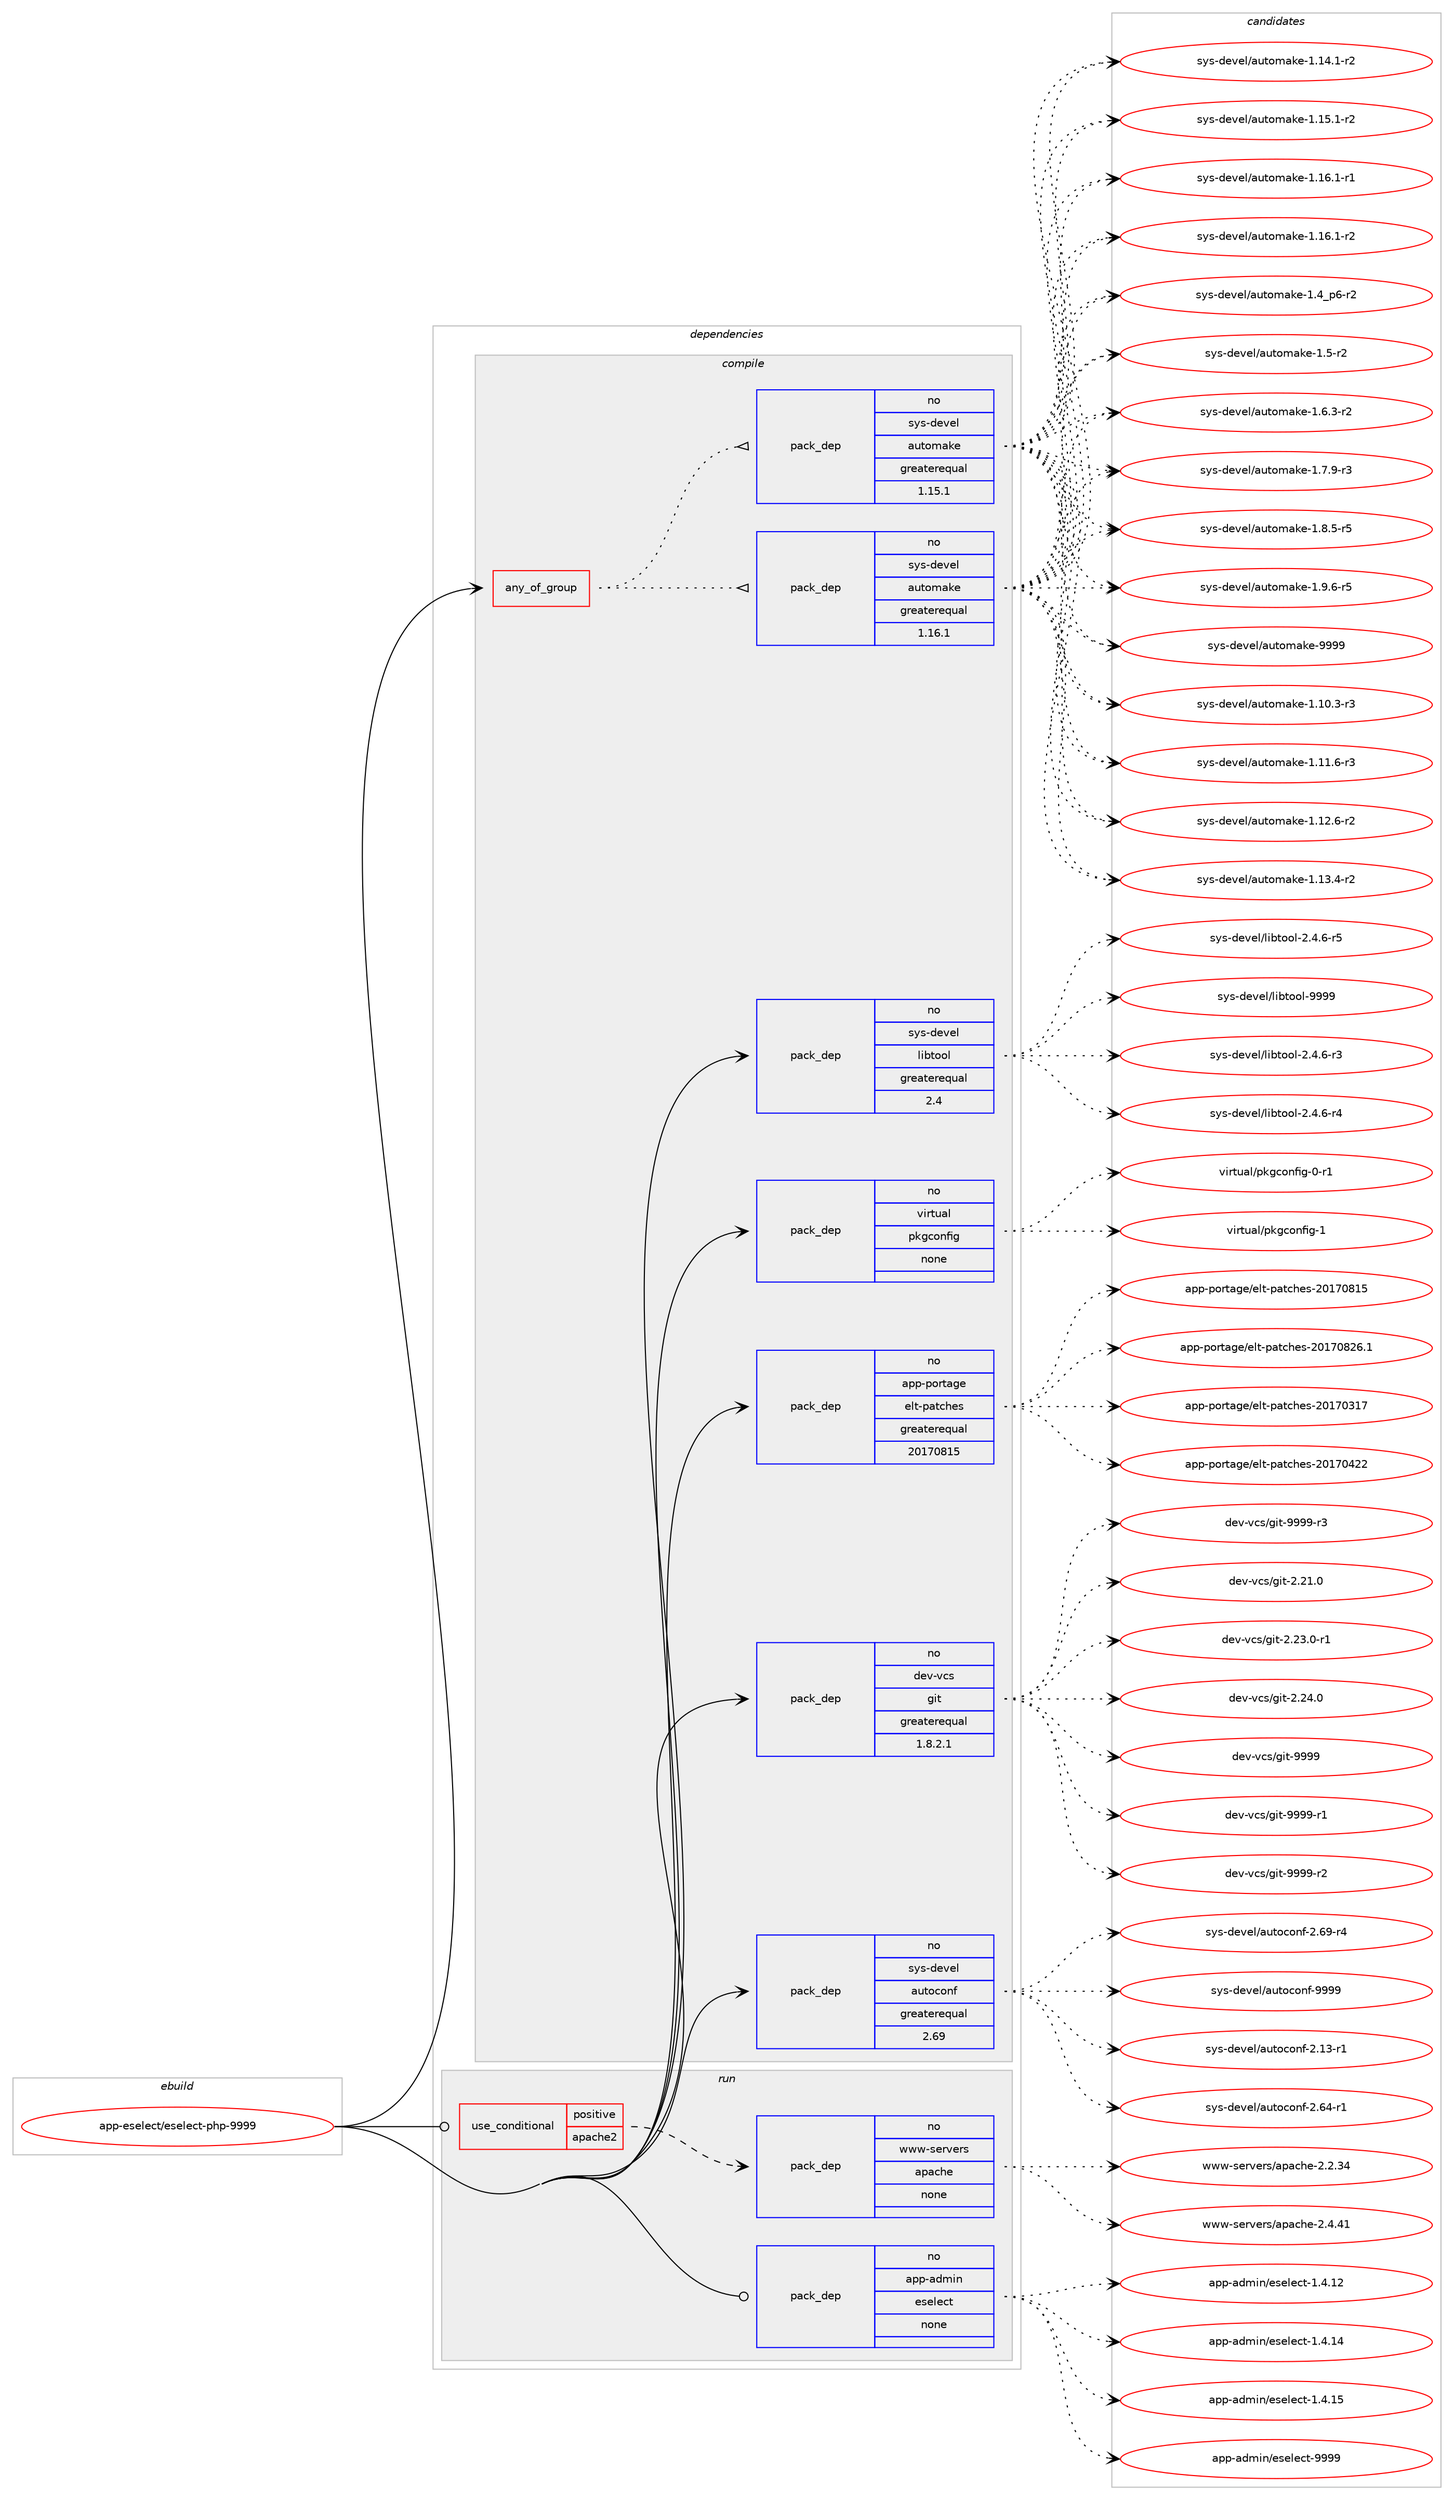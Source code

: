 digraph prolog {

# *************
# Graph options
# *************

newrank=true;
concentrate=true;
compound=true;
graph [rankdir=LR,fontname=Helvetica,fontsize=10,ranksep=1.5];#, ranksep=2.5, nodesep=0.2];
edge  [arrowhead=vee];
node  [fontname=Helvetica,fontsize=10];

# **********
# The ebuild
# **********

subgraph cluster_leftcol {
color=gray;
rank=same;
label=<<i>ebuild</i>>;
id [label="app-eselect/eselect-php-9999", color=red, width=4, href="../app-eselect/eselect-php-9999.svg"];
}

# ****************
# The dependencies
# ****************

subgraph cluster_midcol {
color=gray;
label=<<i>dependencies</i>>;
subgraph cluster_compile {
fillcolor="#eeeeee";
style=filled;
label=<<i>compile</i>>;
subgraph any8569 {
dependency493386 [label=<<TABLE BORDER="0" CELLBORDER="1" CELLSPACING="0" CELLPADDING="4"><TR><TD CELLPADDING="10">any_of_group</TD></TR></TABLE>>, shape=none, color=red];subgraph pack366516 {
dependency493387 [label=<<TABLE BORDER="0" CELLBORDER="1" CELLSPACING="0" CELLPADDING="4" WIDTH="220"><TR><TD ROWSPAN="6" CELLPADDING="30">pack_dep</TD></TR><TR><TD WIDTH="110">no</TD></TR><TR><TD>sys-devel</TD></TR><TR><TD>automake</TD></TR><TR><TD>greaterequal</TD></TR><TR><TD>1.16.1</TD></TR></TABLE>>, shape=none, color=blue];
}
dependency493386:e -> dependency493387:w [weight=20,style="dotted",arrowhead="oinv"];
subgraph pack366517 {
dependency493388 [label=<<TABLE BORDER="0" CELLBORDER="1" CELLSPACING="0" CELLPADDING="4" WIDTH="220"><TR><TD ROWSPAN="6" CELLPADDING="30">pack_dep</TD></TR><TR><TD WIDTH="110">no</TD></TR><TR><TD>sys-devel</TD></TR><TR><TD>automake</TD></TR><TR><TD>greaterequal</TD></TR><TR><TD>1.15.1</TD></TR></TABLE>>, shape=none, color=blue];
}
dependency493386:e -> dependency493388:w [weight=20,style="dotted",arrowhead="oinv"];
}
id:e -> dependency493386:w [weight=20,style="solid",arrowhead="vee"];
subgraph pack366518 {
dependency493389 [label=<<TABLE BORDER="0" CELLBORDER="1" CELLSPACING="0" CELLPADDING="4" WIDTH="220"><TR><TD ROWSPAN="6" CELLPADDING="30">pack_dep</TD></TR><TR><TD WIDTH="110">no</TD></TR><TR><TD>app-portage</TD></TR><TR><TD>elt-patches</TD></TR><TR><TD>greaterequal</TD></TR><TR><TD>20170815</TD></TR></TABLE>>, shape=none, color=blue];
}
id:e -> dependency493389:w [weight=20,style="solid",arrowhead="vee"];
subgraph pack366519 {
dependency493390 [label=<<TABLE BORDER="0" CELLBORDER="1" CELLSPACING="0" CELLPADDING="4" WIDTH="220"><TR><TD ROWSPAN="6" CELLPADDING="30">pack_dep</TD></TR><TR><TD WIDTH="110">no</TD></TR><TR><TD>dev-vcs</TD></TR><TR><TD>git</TD></TR><TR><TD>greaterequal</TD></TR><TR><TD>1.8.2.1</TD></TR></TABLE>>, shape=none, color=blue];
}
id:e -> dependency493390:w [weight=20,style="solid",arrowhead="vee"];
subgraph pack366520 {
dependency493391 [label=<<TABLE BORDER="0" CELLBORDER="1" CELLSPACING="0" CELLPADDING="4" WIDTH="220"><TR><TD ROWSPAN="6" CELLPADDING="30">pack_dep</TD></TR><TR><TD WIDTH="110">no</TD></TR><TR><TD>sys-devel</TD></TR><TR><TD>autoconf</TD></TR><TR><TD>greaterequal</TD></TR><TR><TD>2.69</TD></TR></TABLE>>, shape=none, color=blue];
}
id:e -> dependency493391:w [weight=20,style="solid",arrowhead="vee"];
subgraph pack366521 {
dependency493392 [label=<<TABLE BORDER="0" CELLBORDER="1" CELLSPACING="0" CELLPADDING="4" WIDTH="220"><TR><TD ROWSPAN="6" CELLPADDING="30">pack_dep</TD></TR><TR><TD WIDTH="110">no</TD></TR><TR><TD>sys-devel</TD></TR><TR><TD>libtool</TD></TR><TR><TD>greaterequal</TD></TR><TR><TD>2.4</TD></TR></TABLE>>, shape=none, color=blue];
}
id:e -> dependency493392:w [weight=20,style="solid",arrowhead="vee"];
subgraph pack366522 {
dependency493393 [label=<<TABLE BORDER="0" CELLBORDER="1" CELLSPACING="0" CELLPADDING="4" WIDTH="220"><TR><TD ROWSPAN="6" CELLPADDING="30">pack_dep</TD></TR><TR><TD WIDTH="110">no</TD></TR><TR><TD>virtual</TD></TR><TR><TD>pkgconfig</TD></TR><TR><TD>none</TD></TR><TR><TD></TD></TR></TABLE>>, shape=none, color=blue];
}
id:e -> dependency493393:w [weight=20,style="solid",arrowhead="vee"];
}
subgraph cluster_compileandrun {
fillcolor="#eeeeee";
style=filled;
label=<<i>compile and run</i>>;
}
subgraph cluster_run {
fillcolor="#eeeeee";
style=filled;
label=<<i>run</i>>;
subgraph cond117989 {
dependency493394 [label=<<TABLE BORDER="0" CELLBORDER="1" CELLSPACING="0" CELLPADDING="4"><TR><TD ROWSPAN="3" CELLPADDING="10">use_conditional</TD></TR><TR><TD>positive</TD></TR><TR><TD>apache2</TD></TR></TABLE>>, shape=none, color=red];
subgraph pack366523 {
dependency493395 [label=<<TABLE BORDER="0" CELLBORDER="1" CELLSPACING="0" CELLPADDING="4" WIDTH="220"><TR><TD ROWSPAN="6" CELLPADDING="30">pack_dep</TD></TR><TR><TD WIDTH="110">no</TD></TR><TR><TD>www-servers</TD></TR><TR><TD>apache</TD></TR><TR><TD>none</TD></TR><TR><TD></TD></TR></TABLE>>, shape=none, color=blue];
}
dependency493394:e -> dependency493395:w [weight=20,style="dashed",arrowhead="vee"];
}
id:e -> dependency493394:w [weight=20,style="solid",arrowhead="odot"];
subgraph pack366524 {
dependency493396 [label=<<TABLE BORDER="0" CELLBORDER="1" CELLSPACING="0" CELLPADDING="4" WIDTH="220"><TR><TD ROWSPAN="6" CELLPADDING="30">pack_dep</TD></TR><TR><TD WIDTH="110">no</TD></TR><TR><TD>app-admin</TD></TR><TR><TD>eselect</TD></TR><TR><TD>none</TD></TR><TR><TD></TD></TR></TABLE>>, shape=none, color=blue];
}
id:e -> dependency493396:w [weight=20,style="solid",arrowhead="odot"];
}
}

# **************
# The candidates
# **************

subgraph cluster_choices {
rank=same;
color=gray;
label=<<i>candidates</i>>;

subgraph choice366516 {
color=black;
nodesep=1;
choice11512111545100101118101108479711711611110997107101454946494846514511451 [label="sys-devel/automake-1.10.3-r3", color=red, width=4,href="../sys-devel/automake-1.10.3-r3.svg"];
choice11512111545100101118101108479711711611110997107101454946494946544511451 [label="sys-devel/automake-1.11.6-r3", color=red, width=4,href="../sys-devel/automake-1.11.6-r3.svg"];
choice11512111545100101118101108479711711611110997107101454946495046544511450 [label="sys-devel/automake-1.12.6-r2", color=red, width=4,href="../sys-devel/automake-1.12.6-r2.svg"];
choice11512111545100101118101108479711711611110997107101454946495146524511450 [label="sys-devel/automake-1.13.4-r2", color=red, width=4,href="../sys-devel/automake-1.13.4-r2.svg"];
choice11512111545100101118101108479711711611110997107101454946495246494511450 [label="sys-devel/automake-1.14.1-r2", color=red, width=4,href="../sys-devel/automake-1.14.1-r2.svg"];
choice11512111545100101118101108479711711611110997107101454946495346494511450 [label="sys-devel/automake-1.15.1-r2", color=red, width=4,href="../sys-devel/automake-1.15.1-r2.svg"];
choice11512111545100101118101108479711711611110997107101454946495446494511449 [label="sys-devel/automake-1.16.1-r1", color=red, width=4,href="../sys-devel/automake-1.16.1-r1.svg"];
choice11512111545100101118101108479711711611110997107101454946495446494511450 [label="sys-devel/automake-1.16.1-r2", color=red, width=4,href="../sys-devel/automake-1.16.1-r2.svg"];
choice115121115451001011181011084797117116111109971071014549465295112544511450 [label="sys-devel/automake-1.4_p6-r2", color=red, width=4,href="../sys-devel/automake-1.4_p6-r2.svg"];
choice11512111545100101118101108479711711611110997107101454946534511450 [label="sys-devel/automake-1.5-r2", color=red, width=4,href="../sys-devel/automake-1.5-r2.svg"];
choice115121115451001011181011084797117116111109971071014549465446514511450 [label="sys-devel/automake-1.6.3-r2", color=red, width=4,href="../sys-devel/automake-1.6.3-r2.svg"];
choice115121115451001011181011084797117116111109971071014549465546574511451 [label="sys-devel/automake-1.7.9-r3", color=red, width=4,href="../sys-devel/automake-1.7.9-r3.svg"];
choice115121115451001011181011084797117116111109971071014549465646534511453 [label="sys-devel/automake-1.8.5-r5", color=red, width=4,href="../sys-devel/automake-1.8.5-r5.svg"];
choice115121115451001011181011084797117116111109971071014549465746544511453 [label="sys-devel/automake-1.9.6-r5", color=red, width=4,href="../sys-devel/automake-1.9.6-r5.svg"];
choice115121115451001011181011084797117116111109971071014557575757 [label="sys-devel/automake-9999", color=red, width=4,href="../sys-devel/automake-9999.svg"];
dependency493387:e -> choice11512111545100101118101108479711711611110997107101454946494846514511451:w [style=dotted,weight="100"];
dependency493387:e -> choice11512111545100101118101108479711711611110997107101454946494946544511451:w [style=dotted,weight="100"];
dependency493387:e -> choice11512111545100101118101108479711711611110997107101454946495046544511450:w [style=dotted,weight="100"];
dependency493387:e -> choice11512111545100101118101108479711711611110997107101454946495146524511450:w [style=dotted,weight="100"];
dependency493387:e -> choice11512111545100101118101108479711711611110997107101454946495246494511450:w [style=dotted,weight="100"];
dependency493387:e -> choice11512111545100101118101108479711711611110997107101454946495346494511450:w [style=dotted,weight="100"];
dependency493387:e -> choice11512111545100101118101108479711711611110997107101454946495446494511449:w [style=dotted,weight="100"];
dependency493387:e -> choice11512111545100101118101108479711711611110997107101454946495446494511450:w [style=dotted,weight="100"];
dependency493387:e -> choice115121115451001011181011084797117116111109971071014549465295112544511450:w [style=dotted,weight="100"];
dependency493387:e -> choice11512111545100101118101108479711711611110997107101454946534511450:w [style=dotted,weight="100"];
dependency493387:e -> choice115121115451001011181011084797117116111109971071014549465446514511450:w [style=dotted,weight="100"];
dependency493387:e -> choice115121115451001011181011084797117116111109971071014549465546574511451:w [style=dotted,weight="100"];
dependency493387:e -> choice115121115451001011181011084797117116111109971071014549465646534511453:w [style=dotted,weight="100"];
dependency493387:e -> choice115121115451001011181011084797117116111109971071014549465746544511453:w [style=dotted,weight="100"];
dependency493387:e -> choice115121115451001011181011084797117116111109971071014557575757:w [style=dotted,weight="100"];
}
subgraph choice366517 {
color=black;
nodesep=1;
choice11512111545100101118101108479711711611110997107101454946494846514511451 [label="sys-devel/automake-1.10.3-r3", color=red, width=4,href="../sys-devel/automake-1.10.3-r3.svg"];
choice11512111545100101118101108479711711611110997107101454946494946544511451 [label="sys-devel/automake-1.11.6-r3", color=red, width=4,href="../sys-devel/automake-1.11.6-r3.svg"];
choice11512111545100101118101108479711711611110997107101454946495046544511450 [label="sys-devel/automake-1.12.6-r2", color=red, width=4,href="../sys-devel/automake-1.12.6-r2.svg"];
choice11512111545100101118101108479711711611110997107101454946495146524511450 [label="sys-devel/automake-1.13.4-r2", color=red, width=4,href="../sys-devel/automake-1.13.4-r2.svg"];
choice11512111545100101118101108479711711611110997107101454946495246494511450 [label="sys-devel/automake-1.14.1-r2", color=red, width=4,href="../sys-devel/automake-1.14.1-r2.svg"];
choice11512111545100101118101108479711711611110997107101454946495346494511450 [label="sys-devel/automake-1.15.1-r2", color=red, width=4,href="../sys-devel/automake-1.15.1-r2.svg"];
choice11512111545100101118101108479711711611110997107101454946495446494511449 [label="sys-devel/automake-1.16.1-r1", color=red, width=4,href="../sys-devel/automake-1.16.1-r1.svg"];
choice11512111545100101118101108479711711611110997107101454946495446494511450 [label="sys-devel/automake-1.16.1-r2", color=red, width=4,href="../sys-devel/automake-1.16.1-r2.svg"];
choice115121115451001011181011084797117116111109971071014549465295112544511450 [label="sys-devel/automake-1.4_p6-r2", color=red, width=4,href="../sys-devel/automake-1.4_p6-r2.svg"];
choice11512111545100101118101108479711711611110997107101454946534511450 [label="sys-devel/automake-1.5-r2", color=red, width=4,href="../sys-devel/automake-1.5-r2.svg"];
choice115121115451001011181011084797117116111109971071014549465446514511450 [label="sys-devel/automake-1.6.3-r2", color=red, width=4,href="../sys-devel/automake-1.6.3-r2.svg"];
choice115121115451001011181011084797117116111109971071014549465546574511451 [label="sys-devel/automake-1.7.9-r3", color=red, width=4,href="../sys-devel/automake-1.7.9-r3.svg"];
choice115121115451001011181011084797117116111109971071014549465646534511453 [label="sys-devel/automake-1.8.5-r5", color=red, width=4,href="../sys-devel/automake-1.8.5-r5.svg"];
choice115121115451001011181011084797117116111109971071014549465746544511453 [label="sys-devel/automake-1.9.6-r5", color=red, width=4,href="../sys-devel/automake-1.9.6-r5.svg"];
choice115121115451001011181011084797117116111109971071014557575757 [label="sys-devel/automake-9999", color=red, width=4,href="../sys-devel/automake-9999.svg"];
dependency493388:e -> choice11512111545100101118101108479711711611110997107101454946494846514511451:w [style=dotted,weight="100"];
dependency493388:e -> choice11512111545100101118101108479711711611110997107101454946494946544511451:w [style=dotted,weight="100"];
dependency493388:e -> choice11512111545100101118101108479711711611110997107101454946495046544511450:w [style=dotted,weight="100"];
dependency493388:e -> choice11512111545100101118101108479711711611110997107101454946495146524511450:w [style=dotted,weight="100"];
dependency493388:e -> choice11512111545100101118101108479711711611110997107101454946495246494511450:w [style=dotted,weight="100"];
dependency493388:e -> choice11512111545100101118101108479711711611110997107101454946495346494511450:w [style=dotted,weight="100"];
dependency493388:e -> choice11512111545100101118101108479711711611110997107101454946495446494511449:w [style=dotted,weight="100"];
dependency493388:e -> choice11512111545100101118101108479711711611110997107101454946495446494511450:w [style=dotted,weight="100"];
dependency493388:e -> choice115121115451001011181011084797117116111109971071014549465295112544511450:w [style=dotted,weight="100"];
dependency493388:e -> choice11512111545100101118101108479711711611110997107101454946534511450:w [style=dotted,weight="100"];
dependency493388:e -> choice115121115451001011181011084797117116111109971071014549465446514511450:w [style=dotted,weight="100"];
dependency493388:e -> choice115121115451001011181011084797117116111109971071014549465546574511451:w [style=dotted,weight="100"];
dependency493388:e -> choice115121115451001011181011084797117116111109971071014549465646534511453:w [style=dotted,weight="100"];
dependency493388:e -> choice115121115451001011181011084797117116111109971071014549465746544511453:w [style=dotted,weight="100"];
dependency493388:e -> choice115121115451001011181011084797117116111109971071014557575757:w [style=dotted,weight="100"];
}
subgraph choice366518 {
color=black;
nodesep=1;
choice97112112451121111141169710310147101108116451129711699104101115455048495548514955 [label="app-portage/elt-patches-20170317", color=red, width=4,href="../app-portage/elt-patches-20170317.svg"];
choice97112112451121111141169710310147101108116451129711699104101115455048495548525050 [label="app-portage/elt-patches-20170422", color=red, width=4,href="../app-portage/elt-patches-20170422.svg"];
choice97112112451121111141169710310147101108116451129711699104101115455048495548564953 [label="app-portage/elt-patches-20170815", color=red, width=4,href="../app-portage/elt-patches-20170815.svg"];
choice971121124511211111411697103101471011081164511297116991041011154550484955485650544649 [label="app-portage/elt-patches-20170826.1", color=red, width=4,href="../app-portage/elt-patches-20170826.1.svg"];
dependency493389:e -> choice97112112451121111141169710310147101108116451129711699104101115455048495548514955:w [style=dotted,weight="100"];
dependency493389:e -> choice97112112451121111141169710310147101108116451129711699104101115455048495548525050:w [style=dotted,weight="100"];
dependency493389:e -> choice97112112451121111141169710310147101108116451129711699104101115455048495548564953:w [style=dotted,weight="100"];
dependency493389:e -> choice971121124511211111411697103101471011081164511297116991041011154550484955485650544649:w [style=dotted,weight="100"];
}
subgraph choice366519 {
color=black;
nodesep=1;
choice10010111845118991154710310511645504650494648 [label="dev-vcs/git-2.21.0", color=red, width=4,href="../dev-vcs/git-2.21.0.svg"];
choice100101118451189911547103105116455046505146484511449 [label="dev-vcs/git-2.23.0-r1", color=red, width=4,href="../dev-vcs/git-2.23.0-r1.svg"];
choice10010111845118991154710310511645504650524648 [label="dev-vcs/git-2.24.0", color=red, width=4,href="../dev-vcs/git-2.24.0.svg"];
choice1001011184511899115471031051164557575757 [label="dev-vcs/git-9999", color=red, width=4,href="../dev-vcs/git-9999.svg"];
choice10010111845118991154710310511645575757574511449 [label="dev-vcs/git-9999-r1", color=red, width=4,href="../dev-vcs/git-9999-r1.svg"];
choice10010111845118991154710310511645575757574511450 [label="dev-vcs/git-9999-r2", color=red, width=4,href="../dev-vcs/git-9999-r2.svg"];
choice10010111845118991154710310511645575757574511451 [label="dev-vcs/git-9999-r3", color=red, width=4,href="../dev-vcs/git-9999-r3.svg"];
dependency493390:e -> choice10010111845118991154710310511645504650494648:w [style=dotted,weight="100"];
dependency493390:e -> choice100101118451189911547103105116455046505146484511449:w [style=dotted,weight="100"];
dependency493390:e -> choice10010111845118991154710310511645504650524648:w [style=dotted,weight="100"];
dependency493390:e -> choice1001011184511899115471031051164557575757:w [style=dotted,weight="100"];
dependency493390:e -> choice10010111845118991154710310511645575757574511449:w [style=dotted,weight="100"];
dependency493390:e -> choice10010111845118991154710310511645575757574511450:w [style=dotted,weight="100"];
dependency493390:e -> choice10010111845118991154710310511645575757574511451:w [style=dotted,weight="100"];
}
subgraph choice366520 {
color=black;
nodesep=1;
choice1151211154510010111810110847971171161119911111010245504649514511449 [label="sys-devel/autoconf-2.13-r1", color=red, width=4,href="../sys-devel/autoconf-2.13-r1.svg"];
choice1151211154510010111810110847971171161119911111010245504654524511449 [label="sys-devel/autoconf-2.64-r1", color=red, width=4,href="../sys-devel/autoconf-2.64-r1.svg"];
choice1151211154510010111810110847971171161119911111010245504654574511452 [label="sys-devel/autoconf-2.69-r4", color=red, width=4,href="../sys-devel/autoconf-2.69-r4.svg"];
choice115121115451001011181011084797117116111991111101024557575757 [label="sys-devel/autoconf-9999", color=red, width=4,href="../sys-devel/autoconf-9999.svg"];
dependency493391:e -> choice1151211154510010111810110847971171161119911111010245504649514511449:w [style=dotted,weight="100"];
dependency493391:e -> choice1151211154510010111810110847971171161119911111010245504654524511449:w [style=dotted,weight="100"];
dependency493391:e -> choice1151211154510010111810110847971171161119911111010245504654574511452:w [style=dotted,weight="100"];
dependency493391:e -> choice115121115451001011181011084797117116111991111101024557575757:w [style=dotted,weight="100"];
}
subgraph choice366521 {
color=black;
nodesep=1;
choice1151211154510010111810110847108105981161111111084550465246544511451 [label="sys-devel/libtool-2.4.6-r3", color=red, width=4,href="../sys-devel/libtool-2.4.6-r3.svg"];
choice1151211154510010111810110847108105981161111111084550465246544511452 [label="sys-devel/libtool-2.4.6-r4", color=red, width=4,href="../sys-devel/libtool-2.4.6-r4.svg"];
choice1151211154510010111810110847108105981161111111084550465246544511453 [label="sys-devel/libtool-2.4.6-r5", color=red, width=4,href="../sys-devel/libtool-2.4.6-r5.svg"];
choice1151211154510010111810110847108105981161111111084557575757 [label="sys-devel/libtool-9999", color=red, width=4,href="../sys-devel/libtool-9999.svg"];
dependency493392:e -> choice1151211154510010111810110847108105981161111111084550465246544511451:w [style=dotted,weight="100"];
dependency493392:e -> choice1151211154510010111810110847108105981161111111084550465246544511452:w [style=dotted,weight="100"];
dependency493392:e -> choice1151211154510010111810110847108105981161111111084550465246544511453:w [style=dotted,weight="100"];
dependency493392:e -> choice1151211154510010111810110847108105981161111111084557575757:w [style=dotted,weight="100"];
}
subgraph choice366522 {
color=black;
nodesep=1;
choice11810511411611797108471121071039911111010210510345484511449 [label="virtual/pkgconfig-0-r1", color=red, width=4,href="../virtual/pkgconfig-0-r1.svg"];
choice1181051141161179710847112107103991111101021051034549 [label="virtual/pkgconfig-1", color=red, width=4,href="../virtual/pkgconfig-1.svg"];
dependency493393:e -> choice11810511411611797108471121071039911111010210510345484511449:w [style=dotted,weight="100"];
dependency493393:e -> choice1181051141161179710847112107103991111101021051034549:w [style=dotted,weight="100"];
}
subgraph choice366523 {
color=black;
nodesep=1;
choice119119119451151011141181011141154797112979910410145504650465152 [label="www-servers/apache-2.2.34", color=red, width=4,href="../www-servers/apache-2.2.34.svg"];
choice119119119451151011141181011141154797112979910410145504652465249 [label="www-servers/apache-2.4.41", color=red, width=4,href="../www-servers/apache-2.4.41.svg"];
dependency493395:e -> choice119119119451151011141181011141154797112979910410145504650465152:w [style=dotted,weight="100"];
dependency493395:e -> choice119119119451151011141181011141154797112979910410145504652465249:w [style=dotted,weight="100"];
}
subgraph choice366524 {
color=black;
nodesep=1;
choice971121124597100109105110471011151011081019911645494652464950 [label="app-admin/eselect-1.4.12", color=red, width=4,href="../app-admin/eselect-1.4.12.svg"];
choice971121124597100109105110471011151011081019911645494652464952 [label="app-admin/eselect-1.4.14", color=red, width=4,href="../app-admin/eselect-1.4.14.svg"];
choice971121124597100109105110471011151011081019911645494652464953 [label="app-admin/eselect-1.4.15", color=red, width=4,href="../app-admin/eselect-1.4.15.svg"];
choice97112112459710010910511047101115101108101991164557575757 [label="app-admin/eselect-9999", color=red, width=4,href="../app-admin/eselect-9999.svg"];
dependency493396:e -> choice971121124597100109105110471011151011081019911645494652464950:w [style=dotted,weight="100"];
dependency493396:e -> choice971121124597100109105110471011151011081019911645494652464952:w [style=dotted,weight="100"];
dependency493396:e -> choice971121124597100109105110471011151011081019911645494652464953:w [style=dotted,weight="100"];
dependency493396:e -> choice97112112459710010910511047101115101108101991164557575757:w [style=dotted,weight="100"];
}
}

}
